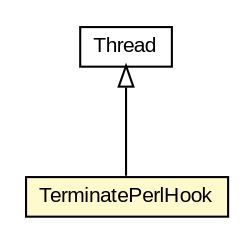 #!/usr/local/bin/dot
#
# Class diagram 
# Generated by UMLGraph version R5_6-24-gf6e263 (http://www.umlgraph.org/)
#

digraph G {
	edge [fontname="arial",fontsize=10,labelfontname="arial",labelfontsize=10];
	node [fontname="arial",fontsize=10,shape=plaintext];
	nodesep=0.25;
	ranksep=0.5;
	// edu.arizona.biosemantics.semanticmarkup.markupelement.description.ling.learn.lib.PerlTerminologyLearner.TerminatePerlHook
	c113752 [label=<<table title="edu.arizona.biosemantics.semanticmarkup.markupelement.description.ling.learn.lib.PerlTerminologyLearner.TerminatePerlHook" border="0" cellborder="1" cellspacing="0" cellpadding="2" port="p" bgcolor="lemonChiffon" href="./PerlTerminologyLearner.TerminatePerlHook.html">
		<tr><td><table border="0" cellspacing="0" cellpadding="1">
<tr><td align="center" balign="center"> TerminatePerlHook </td></tr>
		</table></td></tr>
		</table>>, URL="./PerlTerminologyLearner.TerminatePerlHook.html", fontname="arial", fontcolor="black", fontsize=10.0];
	//edu.arizona.biosemantics.semanticmarkup.markupelement.description.ling.learn.lib.PerlTerminologyLearner.TerminatePerlHook extends java.lang.Thread
	c113918:p -> c113752:p [dir=back,arrowtail=empty];
	// java.lang.Thread
	c113918 [label=<<table title="java.lang.Thread" border="0" cellborder="1" cellspacing="0" cellpadding="2" port="p" href="http://java.sun.com/j2se/1.4.2/docs/api/java/lang/Thread.html">
		<tr><td><table border="0" cellspacing="0" cellpadding="1">
<tr><td align="center" balign="center"> Thread </td></tr>
		</table></td></tr>
		</table>>, URL="http://java.sun.com/j2se/1.4.2/docs/api/java/lang/Thread.html", fontname="arial", fontcolor="black", fontsize=10.0];
}

